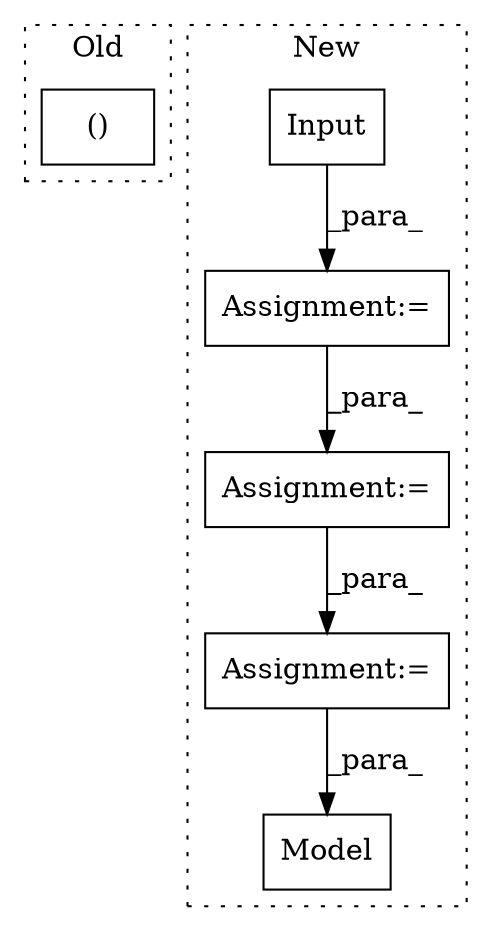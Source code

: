 digraph G {
subgraph cluster0 {
1 [label="()" a="106" s="13985" l="25" shape="box"];
label = "Old";
style="dotted";
}
subgraph cluster1 {
2 [label="Model" a="32" s="13545,13561" l="6,1" shape="box"];
3 [label="Input" a="32" s="13410,13454" l="11,2" shape="box"];
4 [label="Assignment:=" a="7" s="13491" l="1" shape="box"];
5 [label="Assignment:=" a="7" s="13409" l="1" shape="box"];
6 [label="Assignment:=" a="7" s="13468" l="1" shape="box"];
label = "New";
style="dotted";
}
3 -> 5 [label="_para_"];
4 -> 2 [label="_para_"];
5 -> 6 [label="_para_"];
6 -> 4 [label="_para_"];
}